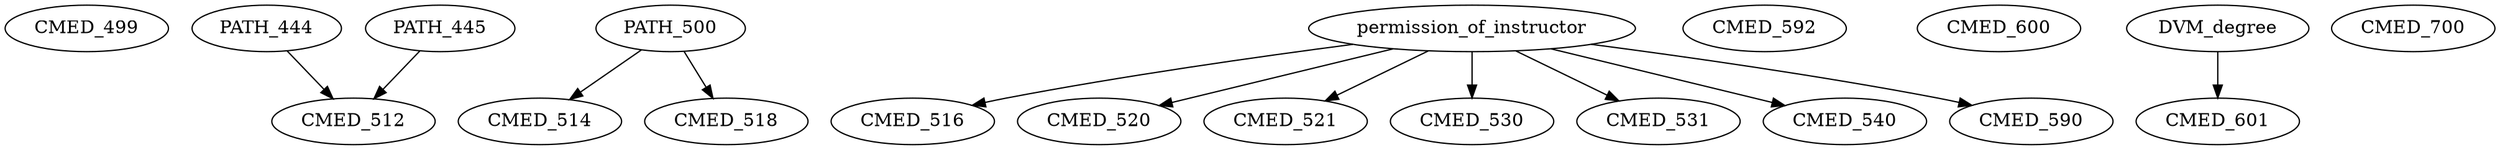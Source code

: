 digraph G {
    CMED_499;
    edge [color=black];
    PATH_444 -> CMED_512;
    PATH_445 -> CMED_512;
    edge [color=black];
    PATH_500 -> CMED_514;
    edge [color=black];
    permission_of_instructor -> CMED_516;
    edge [color=black];
    PATH_500 -> CMED_518;
    edge [color=black];
    permission_of_instructor -> CMED_520;
    edge [color=black];
    permission_of_instructor -> CMED_521;
    edge [color=black];
    permission_of_instructor -> CMED_530;
    edge [color=black];
    permission_of_instructor -> CMED_531;
    edge [color=black];
    permission_of_instructor -> CMED_540;
    edge [color=black];
    permission_of_instructor -> CMED_590;
    CMED_592;
    CMED_600;
    edge [color=black];
    DVM_degree -> CMED_601;
    CMED_700;
}
